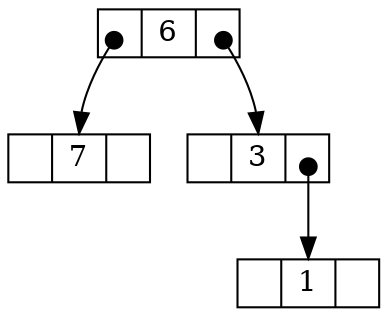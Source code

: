digraph arbre {
node [ shape = record , height = .1 ]
edge [ tailclip = false , arrowtail = dot , dir = both ];

n0 [ label ="<gauche > | <valeur > 6 | <droit >"];
n0: gauche : c -> n1: valeur ;
n1 [ label ="<gauche > | <valeur > 7 | <droit >"];
n0: droit : c -> n2: valeur ;
n2 [ label ="<gauche > | <valeur > 3 | <droit >"];
n2: droit : c -> n3: valeur ;
n3 [ label ="<gauche > | <valeur > 1 | <droit >"];
}

